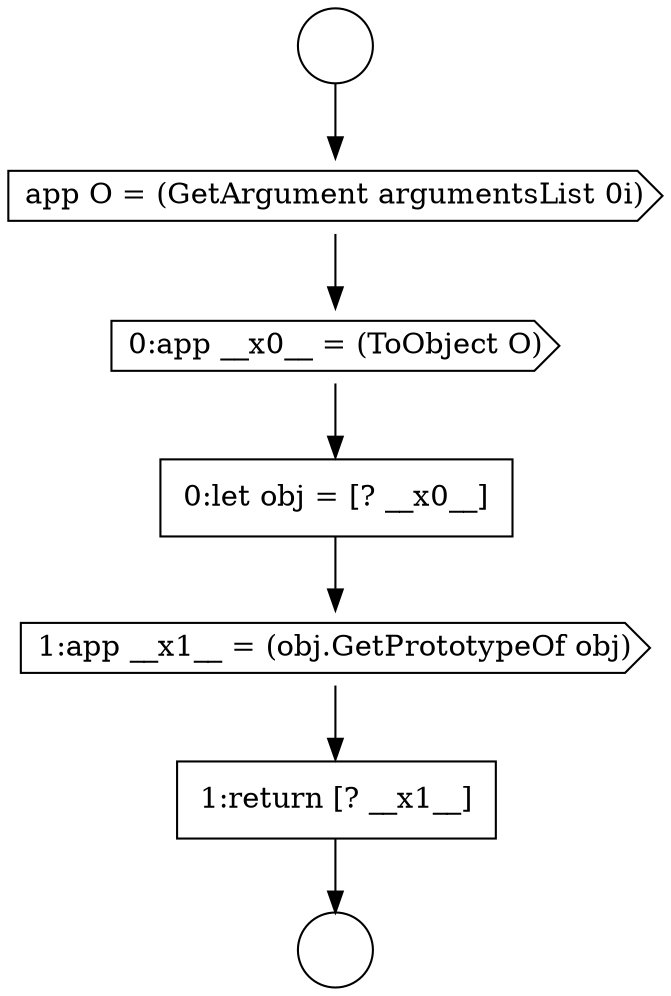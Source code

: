 digraph {
  node12084 [shape=none, margin=0, label=<<font color="black">
    <table border="0" cellborder="1" cellspacing="0" cellpadding="10">
      <tr><td align="left">1:return [? __x1__]</td></tr>
    </table>
  </font>> color="black" fillcolor="white" style=filled]
  node12078 [shape=circle label=" " color="black" fillcolor="white" style=filled]
  node12083 [shape=cds, label=<<font color="black">1:app __x1__ = (obj.GetPrototypeOf obj)</font>> color="black" fillcolor="white" style=filled]
  node12082 [shape=none, margin=0, label=<<font color="black">
    <table border="0" cellborder="1" cellspacing="0" cellpadding="10">
      <tr><td align="left">0:let obj = [? __x0__]</td></tr>
    </table>
  </font>> color="black" fillcolor="white" style=filled]
  node12079 [shape=circle label=" " color="black" fillcolor="white" style=filled]
  node12080 [shape=cds, label=<<font color="black">app O = (GetArgument argumentsList 0i)</font>> color="black" fillcolor="white" style=filled]
  node12081 [shape=cds, label=<<font color="black">0:app __x0__ = (ToObject O)</font>> color="black" fillcolor="white" style=filled]
  node12083 -> node12084 [ color="black"]
  node12082 -> node12083 [ color="black"]
  node12078 -> node12080 [ color="black"]
  node12080 -> node12081 [ color="black"]
  node12081 -> node12082 [ color="black"]
  node12084 -> node12079 [ color="black"]
}
